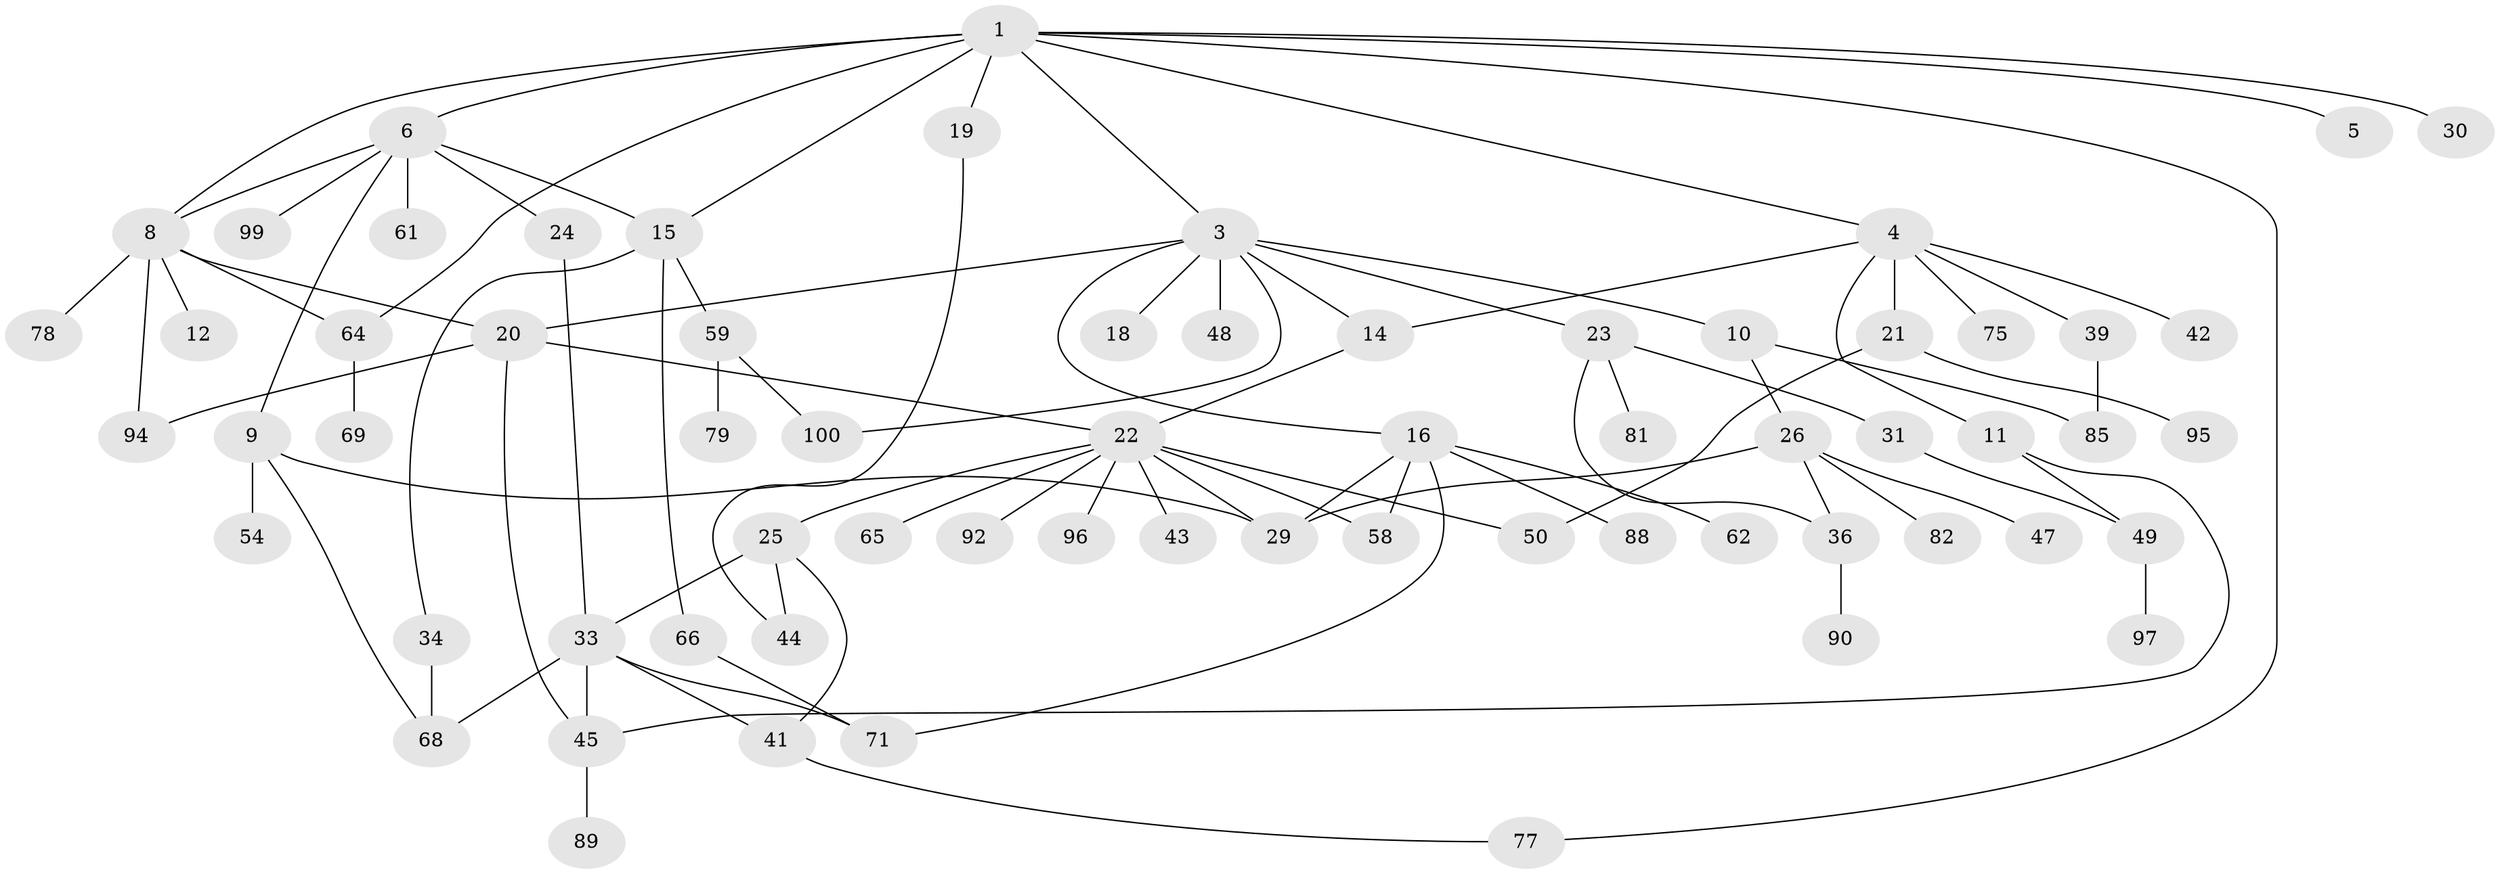 // original degree distribution, {4: 0.13, 8: 0.03, 7: 0.02, 6: 0.02, 1: 0.34, 3: 0.13, 2: 0.3, 5: 0.03}
// Generated by graph-tools (version 1.1) at 2025/54/02/21/25 11:54:43]
// undirected, 66 vertices, 91 edges
graph export_dot {
graph [start="1"]
  node [color=gray90,style=filled];
  1 [super="+2"];
  3 [super="+7"];
  4 [super="+13"];
  5;
  6 [super="+98"];
  8 [super="+70"];
  9 [super="+74"];
  10 [super="+76"];
  11 [super="+28"];
  12 [super="+38"];
  14 [super="+57"];
  15 [super="+17"];
  16 [super="+63"];
  18;
  19 [super="+83"];
  20 [super="+56"];
  21 [super="+27"];
  22 [super="+35"];
  23 [super="+55"];
  24 [super="+32"];
  25;
  26 [super="+46"];
  29 [super="+37"];
  30 [super="+67"];
  31;
  33 [super="+53"];
  34 [super="+87"];
  36 [super="+40"];
  39;
  41 [super="+51"];
  42;
  43;
  44;
  45 [super="+60"];
  47;
  48;
  49 [super="+52"];
  50;
  54 [super="+86"];
  58 [super="+93"];
  59 [super="+73"];
  61;
  62;
  64;
  65;
  66;
  68 [super="+72"];
  69 [super="+84"];
  71 [super="+91"];
  75;
  77;
  78;
  79 [super="+80"];
  81;
  82;
  85;
  88;
  89;
  90;
  92;
  94;
  95;
  96;
  97;
  99;
  100;
  1 -- 4;
  1 -- 6;
  1 -- 77;
  1 -- 64;
  1 -- 3;
  1 -- 5;
  1 -- 8;
  1 -- 15;
  1 -- 19;
  1 -- 30;
  3 -- 18;
  3 -- 23;
  3 -- 48;
  3 -- 20;
  3 -- 16;
  3 -- 10;
  3 -- 100;
  3 -- 14;
  4 -- 11;
  4 -- 14;
  4 -- 39;
  4 -- 75;
  4 -- 42;
  4 -- 21;
  6 -- 8;
  6 -- 9;
  6 -- 15;
  6 -- 24;
  6 -- 61;
  6 -- 99;
  8 -- 12;
  8 -- 20;
  8 -- 94;
  8 -- 64;
  8 -- 78;
  9 -- 54;
  9 -- 68;
  9 -- 29;
  10 -- 26;
  10 -- 85;
  11 -- 45;
  11 -- 49;
  14 -- 22;
  15 -- 59;
  15 -- 34;
  15 -- 66;
  16 -- 58;
  16 -- 62;
  16 -- 88;
  16 -- 29;
  16 -- 71;
  19 -- 44;
  20 -- 94;
  20 -- 45;
  20 -- 22;
  21 -- 95;
  21 -- 50;
  22 -- 25;
  22 -- 29;
  22 -- 50;
  22 -- 92;
  22 -- 96;
  22 -- 58;
  22 -- 65;
  22 -- 43;
  23 -- 31;
  23 -- 81;
  23 -- 36;
  24 -- 33;
  25 -- 33;
  25 -- 44;
  25 -- 41;
  26 -- 36;
  26 -- 82;
  26 -- 47;
  26 -- 29;
  31 -- 49;
  33 -- 41;
  33 -- 71;
  33 -- 68;
  33 -- 45;
  34 -- 68;
  36 -- 90;
  39 -- 85;
  41 -- 77;
  45 -- 89;
  49 -- 97;
  59 -- 100;
  59 -- 79;
  64 -- 69;
  66 -- 71;
}
